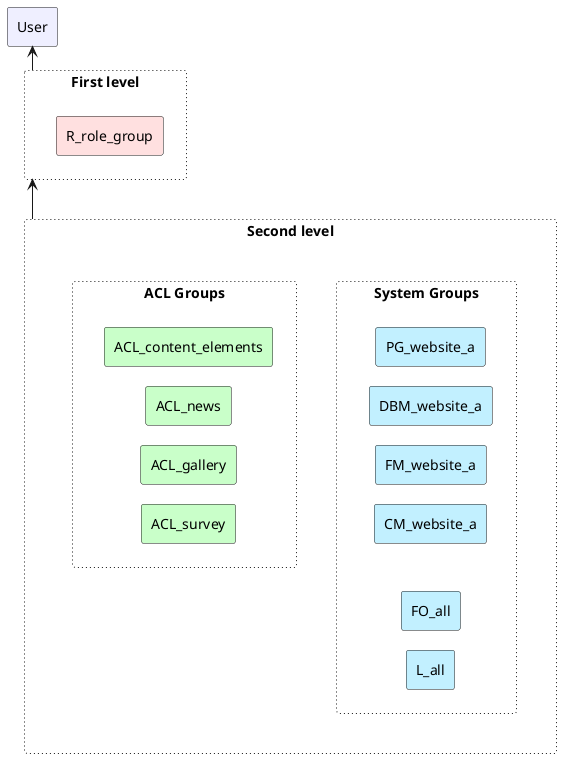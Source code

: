 @startuml
skinparam defaultTextAlignment center
skinparam nodesep 10
skinparam ranksep 20

rectangle "User" AS User #Motivation {
}

rectangle "First level" AS First_Level #line.dotted {
    rectangle "R_role_group" AS R_role_group #Implementation {
    }
}

User <-down- First_Level

rectangle "Second level" AS Second_Level #line.dotted {
    rectangle "System Groups" AS System_Groups #line.dotted {
        rectangle "PG_website_a" as PG_website_a #Application
        rectangle "DBM_website_a" as DBM_website_a #Application
        rectangle "FM_website_a" as FM_website_a #Application
        rectangle "CM_website_a" as CM_website_a #Application
        rectangle "FO_all" as FO_all #Application
        rectangle "L_all" as L_all #Application
        PG_website_a -[hidden]-> DBM_website_a
        DBM_website_a -[hidden]-> FM_website_a
        FM_website_a -[hidden]-> CM_website_a
        CM_website_a -[hidden]-> FO_all
        FO_all -[hidden]-> L_all
    }

    rectangle "ACL Groups" AS ACL_Groups #line.dotted {
      rectangle "ACL_content_elements" as ACL_content_elements #Technology
      rectangle "ACL_news" as ACL_news #Technology
      rectangle "ACL_gallery" as ACL_gallery #Technology
      rectangle "ACL_survey" as ACL_survey #Technology
      ACL_content_elements -[hidden]-> ACL_news
      ACL_news -[hidden]-> ACL_gallery
      ACL_gallery -[hidden]-> ACL_survey
    }

    System_Groups -[hidden]right-> ACL_Groups
}

First_Level <-down- Second_Level

@enduml
